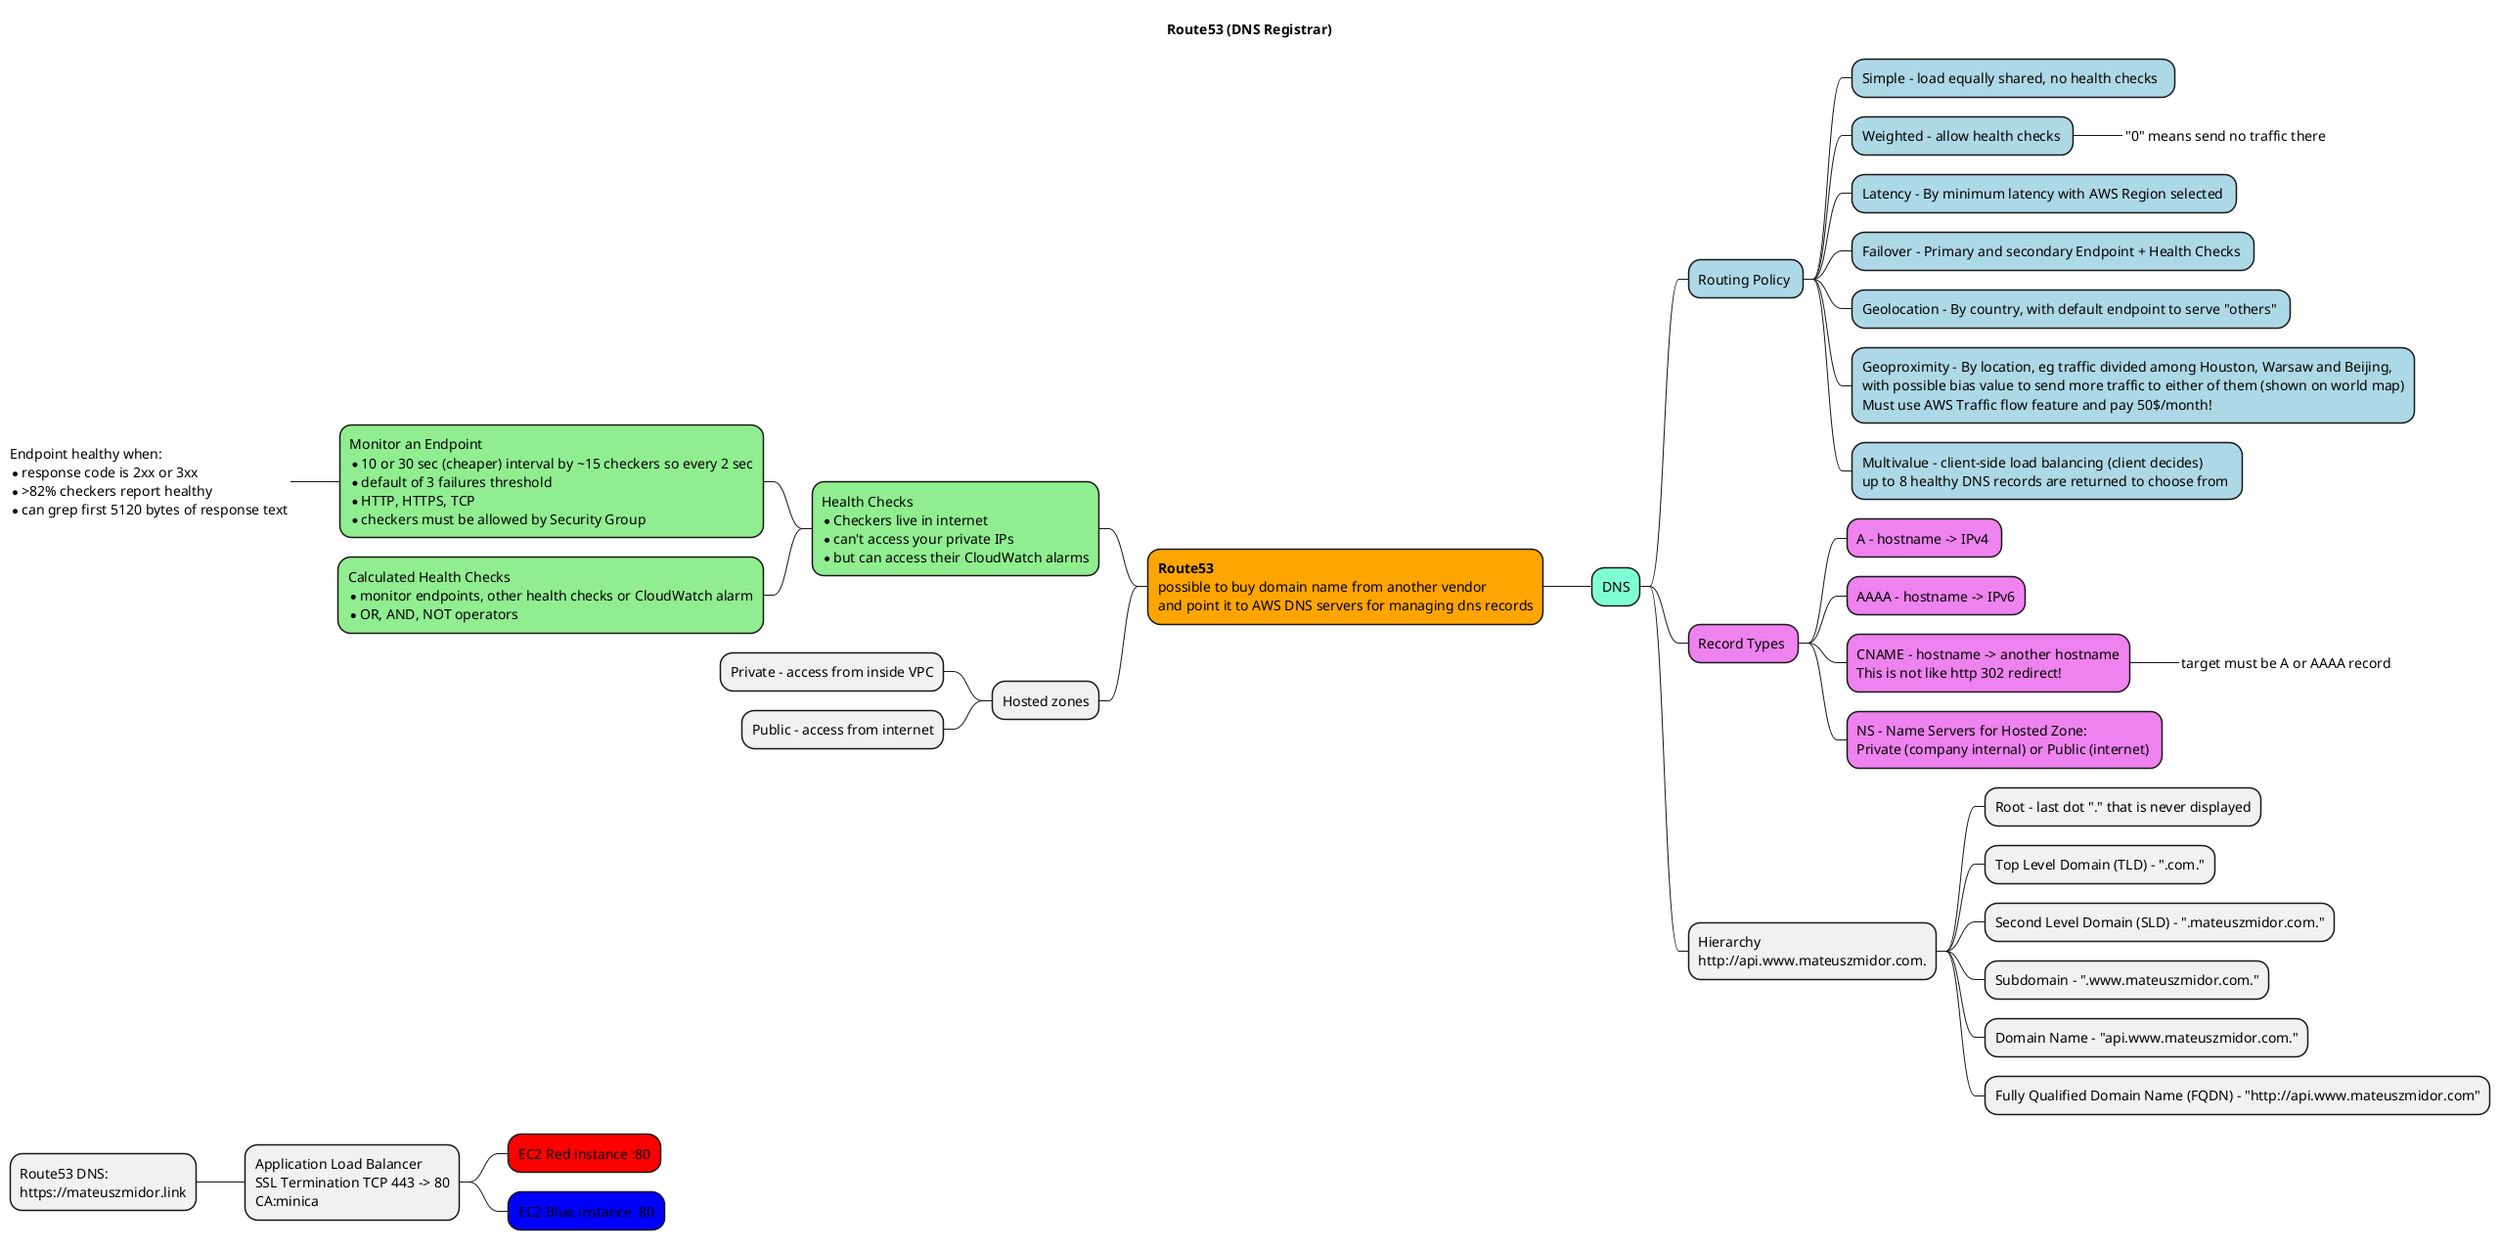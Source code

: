 @startmindmap mindmap

title Route53 (DNS Registrar)

<style>
mindmapDiagram {
  .green {
    BackgroundColor lightgreen
  }
  .red {
    BackgroundColor red
  }
  .orange {
    BackgroundColor orange
  }
  .policy {
    BackgroundColor lightblue
  }
  .record {
    BackgroundColor violet
  }
  .health {
    BackgroundColor lightgreen
  }
}
</style>


*[#Orange] <b>Route53\npossible to buy domain name from another vendor\nand point it to AWS DNS servers for managing dns records
left side
 * Health Checks\n*Checkers live in internet\n*can't access your private IPs\n*but can access their CloudWatch alarms <<health>>
  * Monitor an Endpoint\n*10 or 30 sec (cheaper) interval by ~15 checkers so every 2 sec\n*default of 3 failures threshold\n*HTTP, HTTPS, TCP\n*checkers must be allowed by Security Group <<health>>
   *_ Endpoint healthy when:\n*response code is 2xx or 3xx\n*>82% checkers report healthy\n*can grep first 5120 bytes of response text <<health>>
  * Calculated Health Checks\n*monitor endpoints, other health checks or CloudWatch alarm\n*OR, AND, NOT operators <<health>>
 * Hosted zones
  * Private - access from inside VPC
  * Public - access from internet
right side
 *[#Aquamarine] DNS
  * Routing Policy <<policy>>
   * Simple - load equally shared, no health checks  <<policy>>
   * Weighted - allow health checks <<policy>>
    *_ "0" means send no traffic there <<policy>>
   * Latency - By minimum latency with AWS Region selected <<policy>>
   * Failover - Primary and secondary Endpoint + Health Checks <<policy>>
   * Geolocation - By country, with default endpoint to serve "others" <<policy>>
   * Geoproximity - By location, eg traffic divided among Houston, Warsaw and Beijing,\nwith possible bias value to send more traffic to either of them (shown on world map)\nMust use AWS Traffic flow feature and pay 50$/month! <<policy>>
   * Multivalue - client-side load balancing (client decides)\nup to 8 healthy DNS records are returned to choose from <<policy>>
  * Record Types <<record>>
   * A - hostname -> IPv4 <<record>>
   * AAAA - hostname -> IPv6<<record>>
   * CNAME - hostname -> another hostname\nThis is not like http 302 redirect! <<record>>
    *_ target must be A or AAAA record <<record>>
   * NS - Name Servers for Hosted Zone:\nPrivate (company internal) or Public (internet) <<record>>
  * Hierarchy\nhttp://api.www.mateuszmidor.com.
   * Root - last dot "." that is never displayed
   * Top Level Domain (TLD) - ".com."
   * Second Level Domain (SLD) - ".mateuszmidor.com."
   * Subdomain - ".www.mateuszmidor.com."
   * Domain Name - "api.www.mateuszmidor.com."
   * Fully Qualified Domain Name (FQDN) - "http://api.www.mateuszmidor.com"


* Route53 DNS:\nhttps://mateuszmidor.link
 * Application Load Balancer\nSSL Termination TCP 443 -> 80\nCA:minica 
  *[#Red] EC2 Red instance :80
  *[#Blue] EC2 Blue instance :80


'   * create() <<blue>>
'   * get() <<green>>
'   * update() <<orange>>
'   * delete() <<red>>

' left side '

'  * query_api
'   * url <<violet>>
'    *_ url
'   * data() <<violet>>
'    *_ rows
'   * chart() <<violet>>
'    *_ image_type
'    *_ image_data
@endmindmap